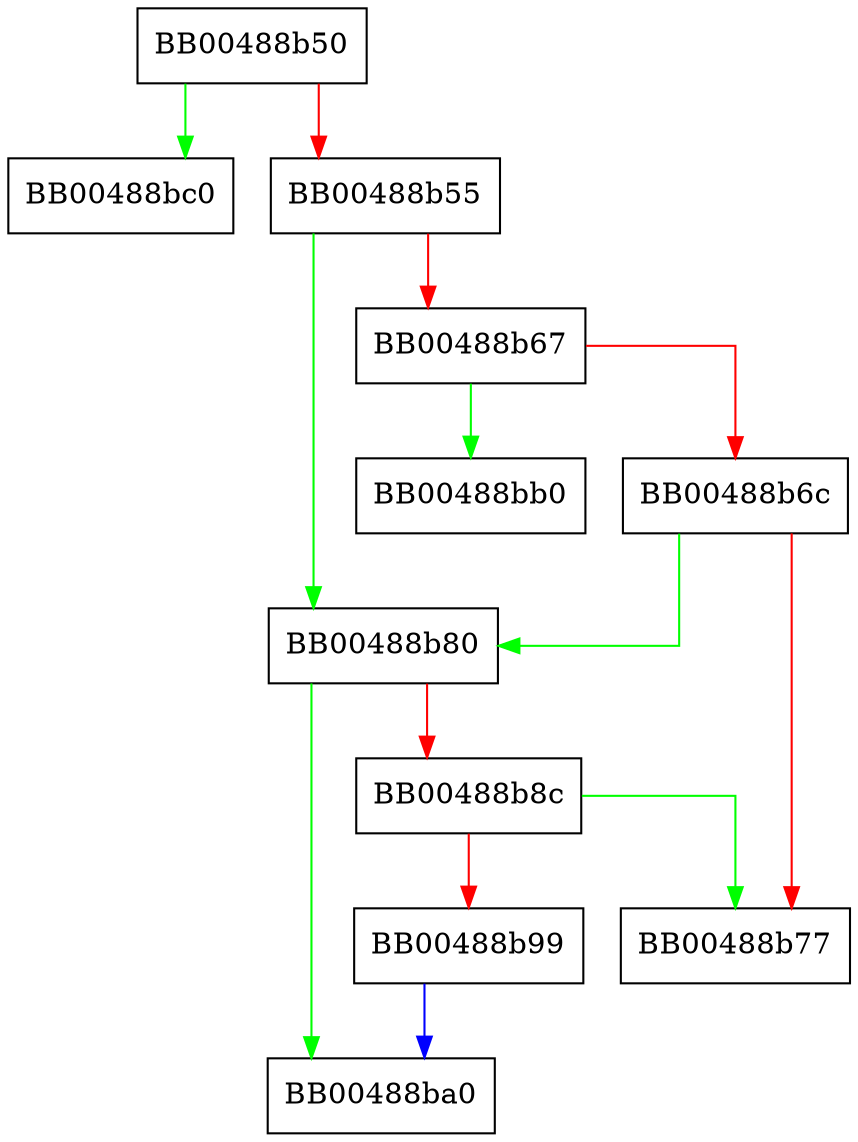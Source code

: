 digraph SSL_set1_host {
  node [shape="box"];
  graph [splines=ortho];
  BB00488b50 -> BB00488bc0 [color="green"];
  BB00488b50 -> BB00488b55 [color="red"];
  BB00488b55 -> BB00488b80 [color="green"];
  BB00488b55 -> BB00488b67 [color="red"];
  BB00488b67 -> BB00488bb0 [color="green"];
  BB00488b67 -> BB00488b6c [color="red"];
  BB00488b6c -> BB00488b80 [color="green"];
  BB00488b6c -> BB00488b77 [color="red"];
  BB00488b80 -> BB00488ba0 [color="green"];
  BB00488b80 -> BB00488b8c [color="red"];
  BB00488b8c -> BB00488b77 [color="green"];
  BB00488b8c -> BB00488b99 [color="red"];
  BB00488b99 -> BB00488ba0 [color="blue"];
}